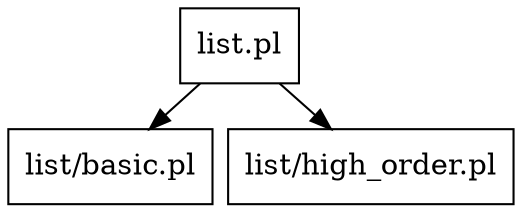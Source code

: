 digraph file_graph {
node [shape=rectangle]
nodesep = 0.1
ranksep = 0.3
"list.pl" -> "list/basic.pl"
"list.pl" -> "list/high_order.pl"
}
